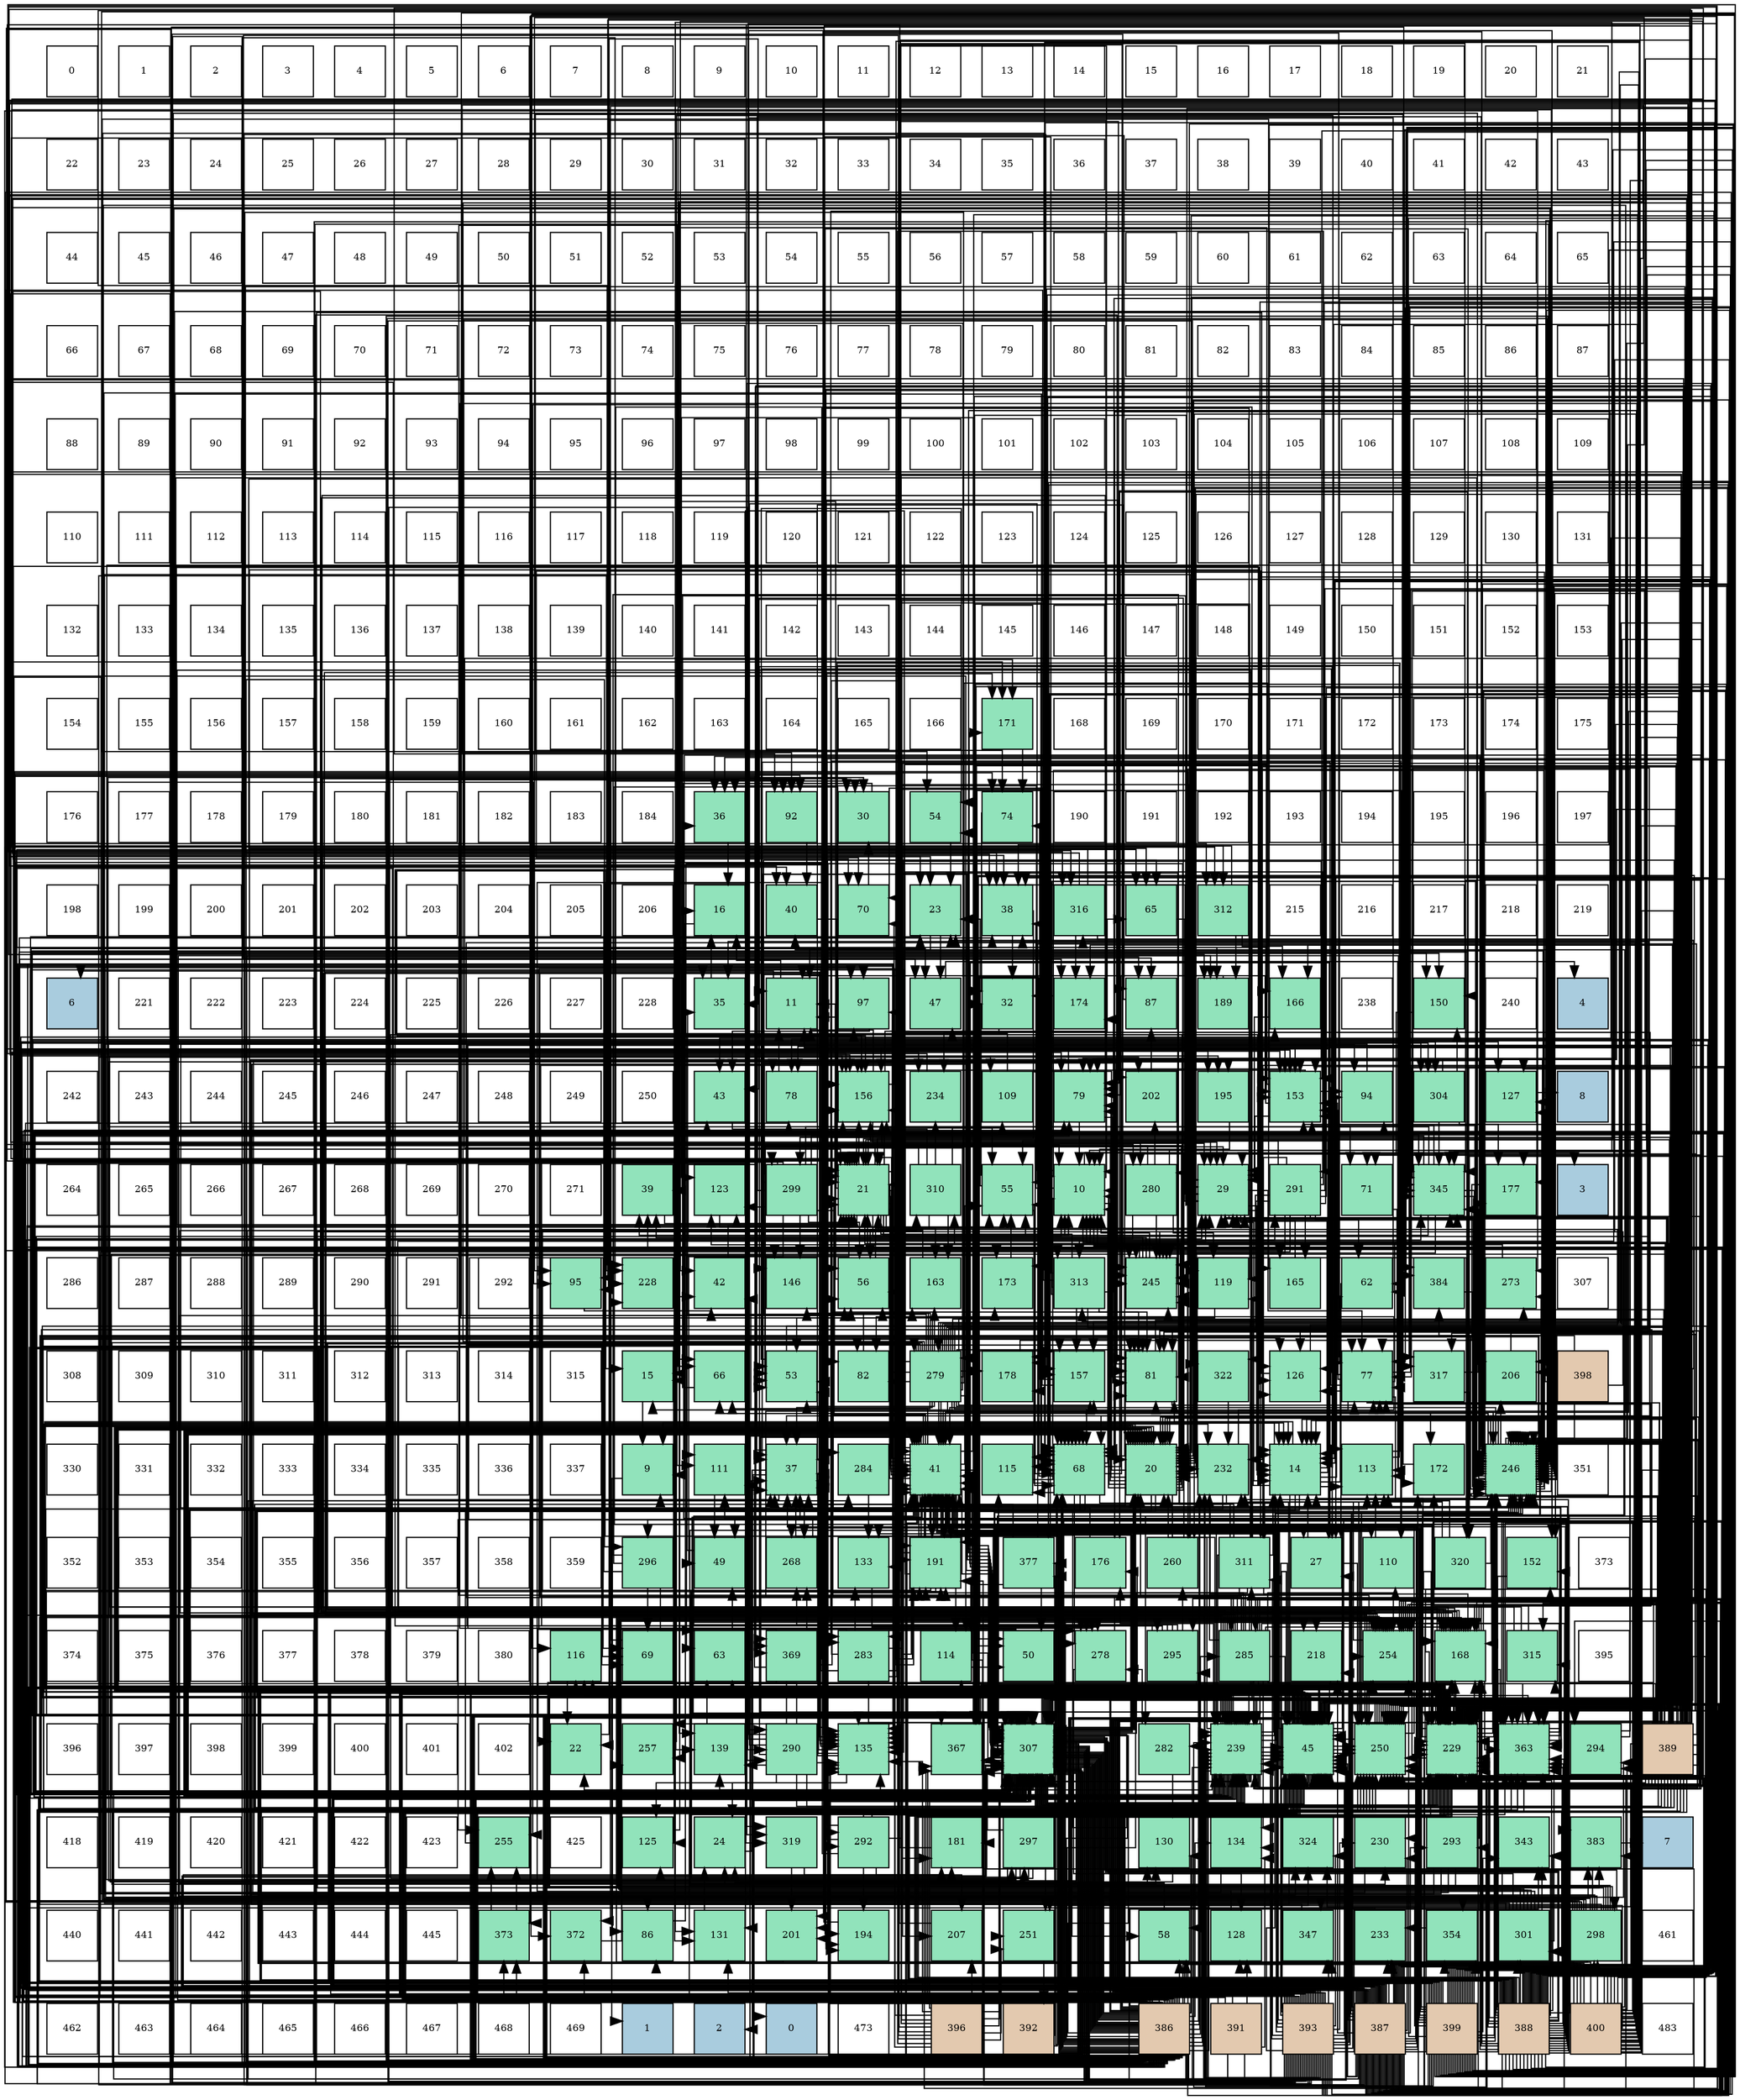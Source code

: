 digraph layout{
 rankdir=TB;
 splines=ortho;
 node [style=filled shape=square fixedsize=true width=0.6];
0[label="0", fontsize=8, fillcolor="#ffffff"];
1[label="1", fontsize=8, fillcolor="#ffffff"];
2[label="2", fontsize=8, fillcolor="#ffffff"];
3[label="3", fontsize=8, fillcolor="#ffffff"];
4[label="4", fontsize=8, fillcolor="#ffffff"];
5[label="5", fontsize=8, fillcolor="#ffffff"];
6[label="6", fontsize=8, fillcolor="#ffffff"];
7[label="7", fontsize=8, fillcolor="#ffffff"];
8[label="8", fontsize=8, fillcolor="#ffffff"];
9[label="9", fontsize=8, fillcolor="#ffffff"];
10[label="10", fontsize=8, fillcolor="#ffffff"];
11[label="11", fontsize=8, fillcolor="#ffffff"];
12[label="12", fontsize=8, fillcolor="#ffffff"];
13[label="13", fontsize=8, fillcolor="#ffffff"];
14[label="14", fontsize=8, fillcolor="#ffffff"];
15[label="15", fontsize=8, fillcolor="#ffffff"];
16[label="16", fontsize=8, fillcolor="#ffffff"];
17[label="17", fontsize=8, fillcolor="#ffffff"];
18[label="18", fontsize=8, fillcolor="#ffffff"];
19[label="19", fontsize=8, fillcolor="#ffffff"];
20[label="20", fontsize=8, fillcolor="#ffffff"];
21[label="21", fontsize=8, fillcolor="#ffffff"];
22[label="22", fontsize=8, fillcolor="#ffffff"];
23[label="23", fontsize=8, fillcolor="#ffffff"];
24[label="24", fontsize=8, fillcolor="#ffffff"];
25[label="25", fontsize=8, fillcolor="#ffffff"];
26[label="26", fontsize=8, fillcolor="#ffffff"];
27[label="27", fontsize=8, fillcolor="#ffffff"];
28[label="28", fontsize=8, fillcolor="#ffffff"];
29[label="29", fontsize=8, fillcolor="#ffffff"];
30[label="30", fontsize=8, fillcolor="#ffffff"];
31[label="31", fontsize=8, fillcolor="#ffffff"];
32[label="32", fontsize=8, fillcolor="#ffffff"];
33[label="33", fontsize=8, fillcolor="#ffffff"];
34[label="34", fontsize=8, fillcolor="#ffffff"];
35[label="35", fontsize=8, fillcolor="#ffffff"];
36[label="36", fontsize=8, fillcolor="#ffffff"];
37[label="37", fontsize=8, fillcolor="#ffffff"];
38[label="38", fontsize=8, fillcolor="#ffffff"];
39[label="39", fontsize=8, fillcolor="#ffffff"];
40[label="40", fontsize=8, fillcolor="#ffffff"];
41[label="41", fontsize=8, fillcolor="#ffffff"];
42[label="42", fontsize=8, fillcolor="#ffffff"];
43[label="43", fontsize=8, fillcolor="#ffffff"];
44[label="44", fontsize=8, fillcolor="#ffffff"];
45[label="45", fontsize=8, fillcolor="#ffffff"];
46[label="46", fontsize=8, fillcolor="#ffffff"];
47[label="47", fontsize=8, fillcolor="#ffffff"];
48[label="48", fontsize=8, fillcolor="#ffffff"];
49[label="49", fontsize=8, fillcolor="#ffffff"];
50[label="50", fontsize=8, fillcolor="#ffffff"];
51[label="51", fontsize=8, fillcolor="#ffffff"];
52[label="52", fontsize=8, fillcolor="#ffffff"];
53[label="53", fontsize=8, fillcolor="#ffffff"];
54[label="54", fontsize=8, fillcolor="#ffffff"];
55[label="55", fontsize=8, fillcolor="#ffffff"];
56[label="56", fontsize=8, fillcolor="#ffffff"];
57[label="57", fontsize=8, fillcolor="#ffffff"];
58[label="58", fontsize=8, fillcolor="#ffffff"];
59[label="59", fontsize=8, fillcolor="#ffffff"];
60[label="60", fontsize=8, fillcolor="#ffffff"];
61[label="61", fontsize=8, fillcolor="#ffffff"];
62[label="62", fontsize=8, fillcolor="#ffffff"];
63[label="63", fontsize=8, fillcolor="#ffffff"];
64[label="64", fontsize=8, fillcolor="#ffffff"];
65[label="65", fontsize=8, fillcolor="#ffffff"];
66[label="66", fontsize=8, fillcolor="#ffffff"];
67[label="67", fontsize=8, fillcolor="#ffffff"];
68[label="68", fontsize=8, fillcolor="#ffffff"];
69[label="69", fontsize=8, fillcolor="#ffffff"];
70[label="70", fontsize=8, fillcolor="#ffffff"];
71[label="71", fontsize=8, fillcolor="#ffffff"];
72[label="72", fontsize=8, fillcolor="#ffffff"];
73[label="73", fontsize=8, fillcolor="#ffffff"];
74[label="74", fontsize=8, fillcolor="#ffffff"];
75[label="75", fontsize=8, fillcolor="#ffffff"];
76[label="76", fontsize=8, fillcolor="#ffffff"];
77[label="77", fontsize=8, fillcolor="#ffffff"];
78[label="78", fontsize=8, fillcolor="#ffffff"];
79[label="79", fontsize=8, fillcolor="#ffffff"];
80[label="80", fontsize=8, fillcolor="#ffffff"];
81[label="81", fontsize=8, fillcolor="#ffffff"];
82[label="82", fontsize=8, fillcolor="#ffffff"];
83[label="83", fontsize=8, fillcolor="#ffffff"];
84[label="84", fontsize=8, fillcolor="#ffffff"];
85[label="85", fontsize=8, fillcolor="#ffffff"];
86[label="86", fontsize=8, fillcolor="#ffffff"];
87[label="87", fontsize=8, fillcolor="#ffffff"];
88[label="88", fontsize=8, fillcolor="#ffffff"];
89[label="89", fontsize=8, fillcolor="#ffffff"];
90[label="90", fontsize=8, fillcolor="#ffffff"];
91[label="91", fontsize=8, fillcolor="#ffffff"];
92[label="92", fontsize=8, fillcolor="#ffffff"];
93[label="93", fontsize=8, fillcolor="#ffffff"];
94[label="94", fontsize=8, fillcolor="#ffffff"];
95[label="95", fontsize=8, fillcolor="#ffffff"];
96[label="96", fontsize=8, fillcolor="#ffffff"];
97[label="97", fontsize=8, fillcolor="#ffffff"];
98[label="98", fontsize=8, fillcolor="#ffffff"];
99[label="99", fontsize=8, fillcolor="#ffffff"];
100[label="100", fontsize=8, fillcolor="#ffffff"];
101[label="101", fontsize=8, fillcolor="#ffffff"];
102[label="102", fontsize=8, fillcolor="#ffffff"];
103[label="103", fontsize=8, fillcolor="#ffffff"];
104[label="104", fontsize=8, fillcolor="#ffffff"];
105[label="105", fontsize=8, fillcolor="#ffffff"];
106[label="106", fontsize=8, fillcolor="#ffffff"];
107[label="107", fontsize=8, fillcolor="#ffffff"];
108[label="108", fontsize=8, fillcolor="#ffffff"];
109[label="109", fontsize=8, fillcolor="#ffffff"];
110[label="110", fontsize=8, fillcolor="#ffffff"];
111[label="111", fontsize=8, fillcolor="#ffffff"];
112[label="112", fontsize=8, fillcolor="#ffffff"];
113[label="113", fontsize=8, fillcolor="#ffffff"];
114[label="114", fontsize=8, fillcolor="#ffffff"];
115[label="115", fontsize=8, fillcolor="#ffffff"];
116[label="116", fontsize=8, fillcolor="#ffffff"];
117[label="117", fontsize=8, fillcolor="#ffffff"];
118[label="118", fontsize=8, fillcolor="#ffffff"];
119[label="119", fontsize=8, fillcolor="#ffffff"];
120[label="120", fontsize=8, fillcolor="#ffffff"];
121[label="121", fontsize=8, fillcolor="#ffffff"];
122[label="122", fontsize=8, fillcolor="#ffffff"];
123[label="123", fontsize=8, fillcolor="#ffffff"];
124[label="124", fontsize=8, fillcolor="#ffffff"];
125[label="125", fontsize=8, fillcolor="#ffffff"];
126[label="126", fontsize=8, fillcolor="#ffffff"];
127[label="127", fontsize=8, fillcolor="#ffffff"];
128[label="128", fontsize=8, fillcolor="#ffffff"];
129[label="129", fontsize=8, fillcolor="#ffffff"];
130[label="130", fontsize=8, fillcolor="#ffffff"];
131[label="131", fontsize=8, fillcolor="#ffffff"];
132[label="132", fontsize=8, fillcolor="#ffffff"];
133[label="133", fontsize=8, fillcolor="#ffffff"];
134[label="134", fontsize=8, fillcolor="#ffffff"];
135[label="135", fontsize=8, fillcolor="#ffffff"];
136[label="136", fontsize=8, fillcolor="#ffffff"];
137[label="137", fontsize=8, fillcolor="#ffffff"];
138[label="138", fontsize=8, fillcolor="#ffffff"];
139[label="139", fontsize=8, fillcolor="#ffffff"];
140[label="140", fontsize=8, fillcolor="#ffffff"];
141[label="141", fontsize=8, fillcolor="#ffffff"];
142[label="142", fontsize=8, fillcolor="#ffffff"];
143[label="143", fontsize=8, fillcolor="#ffffff"];
144[label="144", fontsize=8, fillcolor="#ffffff"];
145[label="145", fontsize=8, fillcolor="#ffffff"];
146[label="146", fontsize=8, fillcolor="#ffffff"];
147[label="147", fontsize=8, fillcolor="#ffffff"];
148[label="148", fontsize=8, fillcolor="#ffffff"];
149[label="149", fontsize=8, fillcolor="#ffffff"];
150[label="150", fontsize=8, fillcolor="#ffffff"];
151[label="151", fontsize=8, fillcolor="#ffffff"];
152[label="152", fontsize=8, fillcolor="#ffffff"];
153[label="153", fontsize=8, fillcolor="#ffffff"];
154[label="154", fontsize=8, fillcolor="#ffffff"];
155[label="155", fontsize=8, fillcolor="#ffffff"];
156[label="156", fontsize=8, fillcolor="#ffffff"];
157[label="157", fontsize=8, fillcolor="#ffffff"];
158[label="158", fontsize=8, fillcolor="#ffffff"];
159[label="159", fontsize=8, fillcolor="#ffffff"];
160[label="160", fontsize=8, fillcolor="#ffffff"];
161[label="161", fontsize=8, fillcolor="#ffffff"];
162[label="162", fontsize=8, fillcolor="#ffffff"];
163[label="163", fontsize=8, fillcolor="#ffffff"];
164[label="164", fontsize=8, fillcolor="#ffffff"];
165[label="165", fontsize=8, fillcolor="#ffffff"];
166[label="166", fontsize=8, fillcolor="#ffffff"];
167[label="171", fontsize=8, fillcolor="#91e3bb"];
168[label="168", fontsize=8, fillcolor="#ffffff"];
169[label="169", fontsize=8, fillcolor="#ffffff"];
170[label="170", fontsize=8, fillcolor="#ffffff"];
171[label="171", fontsize=8, fillcolor="#ffffff"];
172[label="172", fontsize=8, fillcolor="#ffffff"];
173[label="173", fontsize=8, fillcolor="#ffffff"];
174[label="174", fontsize=8, fillcolor="#ffffff"];
175[label="175", fontsize=8, fillcolor="#ffffff"];
176[label="176", fontsize=8, fillcolor="#ffffff"];
177[label="177", fontsize=8, fillcolor="#ffffff"];
178[label="178", fontsize=8, fillcolor="#ffffff"];
179[label="179", fontsize=8, fillcolor="#ffffff"];
180[label="180", fontsize=8, fillcolor="#ffffff"];
181[label="181", fontsize=8, fillcolor="#ffffff"];
182[label="182", fontsize=8, fillcolor="#ffffff"];
183[label="183", fontsize=8, fillcolor="#ffffff"];
184[label="184", fontsize=8, fillcolor="#ffffff"];
185[label="36", fontsize=8, fillcolor="#91e3bb"];
186[label="92", fontsize=8, fillcolor="#91e3bb"];
187[label="30", fontsize=8, fillcolor="#91e3bb"];
188[label="54", fontsize=8, fillcolor="#91e3bb"];
189[label="74", fontsize=8, fillcolor="#91e3bb"];
190[label="190", fontsize=8, fillcolor="#ffffff"];
191[label="191", fontsize=8, fillcolor="#ffffff"];
192[label="192", fontsize=8, fillcolor="#ffffff"];
193[label="193", fontsize=8, fillcolor="#ffffff"];
194[label="194", fontsize=8, fillcolor="#ffffff"];
195[label="195", fontsize=8, fillcolor="#ffffff"];
196[label="196", fontsize=8, fillcolor="#ffffff"];
197[label="197", fontsize=8, fillcolor="#ffffff"];
198[label="198", fontsize=8, fillcolor="#ffffff"];
199[label="199", fontsize=8, fillcolor="#ffffff"];
200[label="200", fontsize=8, fillcolor="#ffffff"];
201[label="201", fontsize=8, fillcolor="#ffffff"];
202[label="202", fontsize=8, fillcolor="#ffffff"];
203[label="203", fontsize=8, fillcolor="#ffffff"];
204[label="204", fontsize=8, fillcolor="#ffffff"];
205[label="205", fontsize=8, fillcolor="#ffffff"];
206[label="206", fontsize=8, fillcolor="#ffffff"];
207[label="16", fontsize=8, fillcolor="#91e3bb"];
208[label="40", fontsize=8, fillcolor="#91e3bb"];
209[label="70", fontsize=8, fillcolor="#91e3bb"];
210[label="23", fontsize=8, fillcolor="#91e3bb"];
211[label="38", fontsize=8, fillcolor="#91e3bb"];
212[label="316", fontsize=8, fillcolor="#91e3bb"];
213[label="65", fontsize=8, fillcolor="#91e3bb"];
214[label="312", fontsize=8, fillcolor="#91e3bb"];
215[label="215", fontsize=8, fillcolor="#ffffff"];
216[label="216", fontsize=8, fillcolor="#ffffff"];
217[label="217", fontsize=8, fillcolor="#ffffff"];
218[label="218", fontsize=8, fillcolor="#ffffff"];
219[label="219", fontsize=8, fillcolor="#ffffff"];
220[label="6", fontsize=8, fillcolor="#a9ccde"];
221[label="221", fontsize=8, fillcolor="#ffffff"];
222[label="222", fontsize=8, fillcolor="#ffffff"];
223[label="223", fontsize=8, fillcolor="#ffffff"];
224[label="224", fontsize=8, fillcolor="#ffffff"];
225[label="225", fontsize=8, fillcolor="#ffffff"];
226[label="226", fontsize=8, fillcolor="#ffffff"];
227[label="227", fontsize=8, fillcolor="#ffffff"];
228[label="228", fontsize=8, fillcolor="#ffffff"];
229[label="35", fontsize=8, fillcolor="#91e3bb"];
230[label="11", fontsize=8, fillcolor="#91e3bb"];
231[label="97", fontsize=8, fillcolor="#91e3bb"];
232[label="47", fontsize=8, fillcolor="#91e3bb"];
233[label="32", fontsize=8, fillcolor="#91e3bb"];
234[label="174", fontsize=8, fillcolor="#91e3bb"];
235[label="87", fontsize=8, fillcolor="#91e3bb"];
236[label="189", fontsize=8, fillcolor="#91e3bb"];
237[label="166", fontsize=8, fillcolor="#91e3bb"];
238[label="238", fontsize=8, fillcolor="#ffffff"];
239[label="150", fontsize=8, fillcolor="#91e3bb"];
240[label="240", fontsize=8, fillcolor="#ffffff"];
241[label="4", fontsize=8, fillcolor="#a9ccde"];
242[label="242", fontsize=8, fillcolor="#ffffff"];
243[label="243", fontsize=8, fillcolor="#ffffff"];
244[label="244", fontsize=8, fillcolor="#ffffff"];
245[label="245", fontsize=8, fillcolor="#ffffff"];
246[label="246", fontsize=8, fillcolor="#ffffff"];
247[label="247", fontsize=8, fillcolor="#ffffff"];
248[label="248", fontsize=8, fillcolor="#ffffff"];
249[label="249", fontsize=8, fillcolor="#ffffff"];
250[label="250", fontsize=8, fillcolor="#ffffff"];
251[label="43", fontsize=8, fillcolor="#91e3bb"];
252[label="78", fontsize=8, fillcolor="#91e3bb"];
253[label="156", fontsize=8, fillcolor="#91e3bb"];
254[label="234", fontsize=8, fillcolor="#91e3bb"];
255[label="109", fontsize=8, fillcolor="#91e3bb"];
256[label="79", fontsize=8, fillcolor="#91e3bb"];
257[label="202", fontsize=8, fillcolor="#91e3bb"];
258[label="195", fontsize=8, fillcolor="#91e3bb"];
259[label="153", fontsize=8, fillcolor="#91e3bb"];
260[label="94", fontsize=8, fillcolor="#91e3bb"];
261[label="304", fontsize=8, fillcolor="#91e3bb"];
262[label="127", fontsize=8, fillcolor="#91e3bb"];
263[label="8", fontsize=8, fillcolor="#a9ccde"];
264[label="264", fontsize=8, fillcolor="#ffffff"];
265[label="265", fontsize=8, fillcolor="#ffffff"];
266[label="266", fontsize=8, fillcolor="#ffffff"];
267[label="267", fontsize=8, fillcolor="#ffffff"];
268[label="268", fontsize=8, fillcolor="#ffffff"];
269[label="269", fontsize=8, fillcolor="#ffffff"];
270[label="270", fontsize=8, fillcolor="#ffffff"];
271[label="271", fontsize=8, fillcolor="#ffffff"];
272[label="39", fontsize=8, fillcolor="#91e3bb"];
273[label="123", fontsize=8, fillcolor="#91e3bb"];
274[label="299", fontsize=8, fillcolor="#91e3bb"];
275[label="21", fontsize=8, fillcolor="#91e3bb"];
276[label="310", fontsize=8, fillcolor="#91e3bb"];
277[label="55", fontsize=8, fillcolor="#91e3bb"];
278[label="10", fontsize=8, fillcolor="#91e3bb"];
279[label="280", fontsize=8, fillcolor="#91e3bb"];
280[label="29", fontsize=8, fillcolor="#91e3bb"];
281[label="291", fontsize=8, fillcolor="#91e3bb"];
282[label="71", fontsize=8, fillcolor="#91e3bb"];
283[label="345", fontsize=8, fillcolor="#91e3bb"];
284[label="177", fontsize=8, fillcolor="#91e3bb"];
285[label="3", fontsize=8, fillcolor="#a9ccde"];
286[label="286", fontsize=8, fillcolor="#ffffff"];
287[label="287", fontsize=8, fillcolor="#ffffff"];
288[label="288", fontsize=8, fillcolor="#ffffff"];
289[label="289", fontsize=8, fillcolor="#ffffff"];
290[label="290", fontsize=8, fillcolor="#ffffff"];
291[label="291", fontsize=8, fillcolor="#ffffff"];
292[label="292", fontsize=8, fillcolor="#ffffff"];
293[label="95", fontsize=8, fillcolor="#91e3bb"];
294[label="228", fontsize=8, fillcolor="#91e3bb"];
295[label="42", fontsize=8, fillcolor="#91e3bb"];
296[label="146", fontsize=8, fillcolor="#91e3bb"];
297[label="56", fontsize=8, fillcolor="#91e3bb"];
298[label="163", fontsize=8, fillcolor="#91e3bb"];
299[label="173", fontsize=8, fillcolor="#91e3bb"];
300[label="313", fontsize=8, fillcolor="#91e3bb"];
301[label="245", fontsize=8, fillcolor="#91e3bb"];
302[label="119", fontsize=8, fillcolor="#91e3bb"];
303[label="165", fontsize=8, fillcolor="#91e3bb"];
304[label="62", fontsize=8, fillcolor="#91e3bb"];
305[label="384", fontsize=8, fillcolor="#91e3bb"];
306[label="273", fontsize=8, fillcolor="#91e3bb"];
307[label="307", fontsize=8, fillcolor="#ffffff"];
308[label="308", fontsize=8, fillcolor="#ffffff"];
309[label="309", fontsize=8, fillcolor="#ffffff"];
310[label="310", fontsize=8, fillcolor="#ffffff"];
311[label="311", fontsize=8, fillcolor="#ffffff"];
312[label="312", fontsize=8, fillcolor="#ffffff"];
313[label="313", fontsize=8, fillcolor="#ffffff"];
314[label="314", fontsize=8, fillcolor="#ffffff"];
315[label="315", fontsize=8, fillcolor="#ffffff"];
316[label="15", fontsize=8, fillcolor="#91e3bb"];
317[label="66", fontsize=8, fillcolor="#91e3bb"];
318[label="53", fontsize=8, fillcolor="#91e3bb"];
319[label="82", fontsize=8, fillcolor="#91e3bb"];
320[label="279", fontsize=8, fillcolor="#91e3bb"];
321[label="178", fontsize=8, fillcolor="#91e3bb"];
322[label="157", fontsize=8, fillcolor="#91e3bb"];
323[label="81", fontsize=8, fillcolor="#91e3bb"];
324[label="322", fontsize=8, fillcolor="#91e3bb"];
325[label="126", fontsize=8, fillcolor="#91e3bb"];
326[label="77", fontsize=8, fillcolor="#91e3bb"];
327[label="317", fontsize=8, fillcolor="#91e3bb"];
328[label="206", fontsize=8, fillcolor="#91e3bb"];
329[label="398", fontsize=8, fillcolor="#e3c9af"];
330[label="330", fontsize=8, fillcolor="#ffffff"];
331[label="331", fontsize=8, fillcolor="#ffffff"];
332[label="332", fontsize=8, fillcolor="#ffffff"];
333[label="333", fontsize=8, fillcolor="#ffffff"];
334[label="334", fontsize=8, fillcolor="#ffffff"];
335[label="335", fontsize=8, fillcolor="#ffffff"];
336[label="336", fontsize=8, fillcolor="#ffffff"];
337[label="337", fontsize=8, fillcolor="#ffffff"];
338[label="9", fontsize=8, fillcolor="#91e3bb"];
339[label="111", fontsize=8, fillcolor="#91e3bb"];
340[label="37", fontsize=8, fillcolor="#91e3bb"];
341[label="284", fontsize=8, fillcolor="#91e3bb"];
342[label="41", fontsize=8, fillcolor="#91e3bb"];
343[label="115", fontsize=8, fillcolor="#91e3bb"];
344[label="68", fontsize=8, fillcolor="#91e3bb"];
345[label="20", fontsize=8, fillcolor="#91e3bb"];
346[label="232", fontsize=8, fillcolor="#91e3bb"];
347[label="14", fontsize=8, fillcolor="#91e3bb"];
348[label="113", fontsize=8, fillcolor="#91e3bb"];
349[label="172", fontsize=8, fillcolor="#91e3bb"];
350[label="246", fontsize=8, fillcolor="#91e3bb"];
351[label="351", fontsize=8, fillcolor="#ffffff"];
352[label="352", fontsize=8, fillcolor="#ffffff"];
353[label="353", fontsize=8, fillcolor="#ffffff"];
354[label="354", fontsize=8, fillcolor="#ffffff"];
355[label="355", fontsize=8, fillcolor="#ffffff"];
356[label="356", fontsize=8, fillcolor="#ffffff"];
357[label="357", fontsize=8, fillcolor="#ffffff"];
358[label="358", fontsize=8, fillcolor="#ffffff"];
359[label="359", fontsize=8, fillcolor="#ffffff"];
360[label="296", fontsize=8, fillcolor="#91e3bb"];
361[label="49", fontsize=8, fillcolor="#91e3bb"];
362[label="268", fontsize=8, fillcolor="#91e3bb"];
363[label="133", fontsize=8, fillcolor="#91e3bb"];
364[label="191", fontsize=8, fillcolor="#91e3bb"];
365[label="377", fontsize=8, fillcolor="#91e3bb"];
366[label="176", fontsize=8, fillcolor="#91e3bb"];
367[label="260", fontsize=8, fillcolor="#91e3bb"];
368[label="311", fontsize=8, fillcolor="#91e3bb"];
369[label="27", fontsize=8, fillcolor="#91e3bb"];
370[label="110", fontsize=8, fillcolor="#91e3bb"];
371[label="320", fontsize=8, fillcolor="#91e3bb"];
372[label="152", fontsize=8, fillcolor="#91e3bb"];
373[label="373", fontsize=8, fillcolor="#ffffff"];
374[label="374", fontsize=8, fillcolor="#ffffff"];
375[label="375", fontsize=8, fillcolor="#ffffff"];
376[label="376", fontsize=8, fillcolor="#ffffff"];
377[label="377", fontsize=8, fillcolor="#ffffff"];
378[label="378", fontsize=8, fillcolor="#ffffff"];
379[label="379", fontsize=8, fillcolor="#ffffff"];
380[label="380", fontsize=8, fillcolor="#ffffff"];
381[label="116", fontsize=8, fillcolor="#91e3bb"];
382[label="69", fontsize=8, fillcolor="#91e3bb"];
383[label="63", fontsize=8, fillcolor="#91e3bb"];
384[label="369", fontsize=8, fillcolor="#91e3bb"];
385[label="283", fontsize=8, fillcolor="#91e3bb"];
386[label="114", fontsize=8, fillcolor="#91e3bb"];
387[label="50", fontsize=8, fillcolor="#91e3bb"];
388[label="278", fontsize=8, fillcolor="#91e3bb"];
389[label="295", fontsize=8, fillcolor="#91e3bb"];
390[label="285", fontsize=8, fillcolor="#91e3bb"];
391[label="218", fontsize=8, fillcolor="#91e3bb"];
392[label="254", fontsize=8, fillcolor="#91e3bb"];
393[label="168", fontsize=8, fillcolor="#91e3bb"];
394[label="315", fontsize=8, fillcolor="#91e3bb"];
395[label="395", fontsize=8, fillcolor="#ffffff"];
396[label="396", fontsize=8, fillcolor="#ffffff"];
397[label="397", fontsize=8, fillcolor="#ffffff"];
398[label="398", fontsize=8, fillcolor="#ffffff"];
399[label="399", fontsize=8, fillcolor="#ffffff"];
400[label="400", fontsize=8, fillcolor="#ffffff"];
401[label="401", fontsize=8, fillcolor="#ffffff"];
402[label="402", fontsize=8, fillcolor="#ffffff"];
403[label="22", fontsize=8, fillcolor="#91e3bb"];
404[label="257", fontsize=8, fillcolor="#91e3bb"];
405[label="139", fontsize=8, fillcolor="#91e3bb"];
406[label="290", fontsize=8, fillcolor="#91e3bb"];
407[label="135", fontsize=8, fillcolor="#91e3bb"];
408[label="367", fontsize=8, fillcolor="#91e3bb"];
409[label="307", fontsize=8, fillcolor="#91e3bb"];
410[label="282", fontsize=8, fillcolor="#91e3bb"];
411[label="239", fontsize=8, fillcolor="#91e3bb"];
412[label="45", fontsize=8, fillcolor="#91e3bb"];
413[label="250", fontsize=8, fillcolor="#91e3bb"];
414[label="229", fontsize=8, fillcolor="#91e3bb"];
415[label="363", fontsize=8, fillcolor="#91e3bb"];
416[label="294", fontsize=8, fillcolor="#91e3bb"];
417[label="389", fontsize=8, fillcolor="#e3c9af"];
418[label="418", fontsize=8, fillcolor="#ffffff"];
419[label="419", fontsize=8, fillcolor="#ffffff"];
420[label="420", fontsize=8, fillcolor="#ffffff"];
421[label="421", fontsize=8, fillcolor="#ffffff"];
422[label="422", fontsize=8, fillcolor="#ffffff"];
423[label="423", fontsize=8, fillcolor="#ffffff"];
424[label="255", fontsize=8, fillcolor="#91e3bb"];
425[label="425", fontsize=8, fillcolor="#ffffff"];
426[label="125", fontsize=8, fillcolor="#91e3bb"];
427[label="24", fontsize=8, fillcolor="#91e3bb"];
428[label="319", fontsize=8, fillcolor="#91e3bb"];
429[label="292", fontsize=8, fillcolor="#91e3bb"];
430[label="181", fontsize=8, fillcolor="#91e3bb"];
431[label="297", fontsize=8, fillcolor="#91e3bb"];
432[label="130", fontsize=8, fillcolor="#91e3bb"];
433[label="134", fontsize=8, fillcolor="#91e3bb"];
434[label="324", fontsize=8, fillcolor="#91e3bb"];
435[label="230", fontsize=8, fillcolor="#91e3bb"];
436[label="293", fontsize=8, fillcolor="#91e3bb"];
437[label="343", fontsize=8, fillcolor="#91e3bb"];
438[label="383", fontsize=8, fillcolor="#91e3bb"];
439[label="7", fontsize=8, fillcolor="#a9ccde"];
440[label="440", fontsize=8, fillcolor="#ffffff"];
441[label="441", fontsize=8, fillcolor="#ffffff"];
442[label="442", fontsize=8, fillcolor="#ffffff"];
443[label="443", fontsize=8, fillcolor="#ffffff"];
444[label="444", fontsize=8, fillcolor="#ffffff"];
445[label="445", fontsize=8, fillcolor="#ffffff"];
446[label="373", fontsize=8, fillcolor="#91e3bb"];
447[label="372", fontsize=8, fillcolor="#91e3bb"];
448[label="86", fontsize=8, fillcolor="#91e3bb"];
449[label="131", fontsize=8, fillcolor="#91e3bb"];
450[label="201", fontsize=8, fillcolor="#91e3bb"];
451[label="194", fontsize=8, fillcolor="#91e3bb"];
452[label="207", fontsize=8, fillcolor="#91e3bb"];
453[label="251", fontsize=8, fillcolor="#91e3bb"];
454[label="58", fontsize=8, fillcolor="#91e3bb"];
455[label="128", fontsize=8, fillcolor="#91e3bb"];
456[label="347", fontsize=8, fillcolor="#91e3bb"];
457[label="233", fontsize=8, fillcolor="#91e3bb"];
458[label="354", fontsize=8, fillcolor="#91e3bb"];
459[label="301", fontsize=8, fillcolor="#91e3bb"];
460[label="298", fontsize=8, fillcolor="#91e3bb"];
461[label="461", fontsize=8, fillcolor="#ffffff"];
462[label="462", fontsize=8, fillcolor="#ffffff"];
463[label="463", fontsize=8, fillcolor="#ffffff"];
464[label="464", fontsize=8, fillcolor="#ffffff"];
465[label="465", fontsize=8, fillcolor="#ffffff"];
466[label="466", fontsize=8, fillcolor="#ffffff"];
467[label="467", fontsize=8, fillcolor="#ffffff"];
468[label="468", fontsize=8, fillcolor="#ffffff"];
469[label="469", fontsize=8, fillcolor="#ffffff"];
470[label="1", fontsize=8, fillcolor="#a9ccde"];
471[label="2", fontsize=8, fillcolor="#a9ccde"];
472[label="0", fontsize=8, fillcolor="#a9ccde"];
473[label="473", fontsize=8, fillcolor="#ffffff"];
474[label="396", fontsize=8, fillcolor="#e3c9af"];
475[label="392", fontsize=8, fillcolor="#e3c9af"];
476[label="386", fontsize=8, fillcolor="#e3c9af"];
477[label="391", fontsize=8, fillcolor="#e3c9af"];
478[label="393", fontsize=8, fillcolor="#e3c9af"];
479[label="387", fontsize=8, fillcolor="#e3c9af"];
480[label="399", fontsize=8, fillcolor="#e3c9af"];
481[label="388", fontsize=8, fillcolor="#e3c9af"];
482[label="400", fontsize=8, fillcolor="#e3c9af"];
483[label="483", fontsize=8, fillcolor="#ffffff"];
edge [constraint=false, style=vis];338 -> 470;
278 -> 285;
230 -> 220;
340 -> 472;
340 -> 338;
347 -> 338;
316 -> 338;
207 -> 338;
275 -> 278;
275 -> 278;
345 -> 278;
345 -> 278;
275 -> 230;
403 -> 230;
210 -> 230;
427 -> 340;
407 -> 340;
350 -> 340;
369 -> 340;
280 -> 347;
280 -> 347;
187 -> 316;
326 -> 316;
233 -> 316;
259 -> 316;
230 -> 207;
229 -> 207;
185 -> 207;
340 -> 471;
211 -> 275;
272 -> 275;
208 -> 275;
342 -> 275;
295 -> 275;
251 -> 275;
409 -> 345;
412 -> 345;
278 -> 345;
232 -> 241;
348 -> 275;
361 -> 275;
387 -> 403;
278 -> 403;
259 -> 210;
318 -> 210;
188 -> 210;
277 -> 210;
297 -> 230;
407 -> 427;
454 -> 427;
388 -> 340;
342 -> 407;
414 -> 350;
304 -> 369;
383 -> 340;
414 -> 280;
213 -> 280;
317 -> 280;
414 -> 347;
344 -> 347;
382 -> 187;
209 -> 187;
282 -> 326;
393 -> 326;
280 -> 326;
189 -> 233;
277 -> 233;
342 -> 259;
326 -> 259;
252 -> 230;
256 -> 230;
392 -> 229;
323 -> 229;
319 -> 229;
323 -> 229;
278 -> 185;
415 -> 185;
448 -> 207;
235 -> 340;
407 -> 340;
278 -> 211;
301 -> 272;
342 -> 272;
186 -> 208;
414 -> 208;
260 -> 342;
293 -> 295;
342 -> 295;
231 -> 251;
345 -> 251;
413 -> 251;
414 -> 275;
342 -> 275;
350 -> 409;
412 -> 345;
412 -> 345;
280 -> 412;
409 -> 278;
412 -> 345;
210 -> 232;
255 -> 232;
370 -> 348;
339 -> 361;
342 -> 275;
348 -> 275;
386 -> 387;
343 -> 278;
381 -> 403;
411 -> 403;
344 -> 259;
302 -> 318;
409 -> 188;
342 -> 277;
344 -> 277;
273 -> 277;
347 -> 277;
426 -> 297;
325 -> 297;
262 -> 263;
455 -> 407;
409 -> 454;
432 -> 427;
449 -> 427;
344 -> 388;
363 -> 388;
433 -> 340;
407 -> 340;
409 -> 342;
409 -> 426;
347 -> 414;
347 -> 304;
345 -> 383;
405 -> 383;
347 -> 414;
347 -> 323;
347 -> 302;
342 -> 280;
414 -> 280;
393 -> 280;
340 -> 213;
392 -> 213;
296 -> 213;
253 -> 213;
350 -> 317;
392 -> 317;
392 -> 325;
239 -> 280;
297 -> 280;
372 -> 414;
259 -> 344;
277 -> 344;
409 -> 382;
253 -> 209;
322 -> 209;
325 -> 209;
393 -> 209;
283 -> 187;
393 -> 187;
414 -> 282;
298 -> 393;
253 -> 280;
303 -> 280;
237 -> 280;
350 -> 280;
393 -> 326;
322 -> 189;
350 -> 189;
167 -> 189;
349 -> 189;
299 -> 277;
234 -> 233;
211 -> 233;
366 -> 342;
284 -> 326;
321 -> 326;
323 -> 326;
393 -> 326;
430 -> 259;
350 -> 259;
368 -> 252;
323 -> 256;
409 -> 256;
414 -> 256;
345 -> 256;
253 -> 230;
236 -> 230;
411 -> 392;
364 -> 323;
346 -> 319;
256 -> 323;
451 -> 278;
258 -> 278;
345 -> 278;
412 -> 278;
393 -> 415;
350 -> 185;
350 -> 185;
450 -> 448;
257 -> 235;
407 -> 407;
301 -> 340;
409 -> 340;
328 -> 278;
452 -> 278;
256 -> 278;
345 -> 278;
413 -> 211;
364 -> 301;
413 -> 342;
275 -> 342;
275 -> 231;
275 -> 342;
414 -> 342;
283 -> 272;
301 -> 272;
409 -> 186;
391 -> 414;
409 -> 208;
347 -> 260;
409 -> 342;
409 -> 342;
413 -> 293;
350 -> 293;
412 -> 293;
409 -> 293;
275 -> 342;
294 -> 295;
414 -> 295;
435 -> 231;
412 -> 345;
346 -> 413;
457 -> 251;
254 -> 414;
392 -> 414;
412 -> 342;
409 -> 350;
409 -> 412;
411 -> 409;
411 -> 412;
411 -> 409;
413 -> 412;
345 -> 412;
412 -> 345;
347 -> 280;
347 -> 412;
409 -> 278;
301 -> 278;
350 -> 278;
275 -> 345;
414 -> 210;
345 -> 255;
413 -> 232;
453 -> 475;
411 -> 370;
411 -> 344;
347 -> 348;
392 -> 339;
424 -> 342;
415 -> 342;
404 -> 348;
411 -> 386;
344 -> 343;
367 -> 278;
414 -> 381;
344 -> 411;
344 -> 259;
409 -> 318;
342 -> 409;
318 -> 188;
414 -> 188;
362 -> 342;
411 -> 342;
409 -> 344;
392 -> 344;
408 -> 273;
306 -> 273;
280 -> 347;
364 -> 297;
342 -> 297;
350 -> 262;
388 -> 455;
320 -> 407;
320 -> 414;
320 -> 317;
320 -> 382;
320 -> 393;
320 -> 319;
320 -> 344;
320 -> 432;
320 -> 449;
320 -> 342;
320 -> 414;
320 -> 340;
320 -> 392;
320 -> 296;
320 -> 253;
320 -> 350;
320 -> 297;
320 -> 259;
320 -> 409;
320 -> 253;
320 -> 322;
320 -> 283;
320 -> 393;
320 -> 298;
320 -> 253;
320 -> 237;
320 -> 393;
320 -> 322;
320 -> 167;
320 -> 349;
320 -> 299;
320 -> 211;
320 -> 284;
320 -> 321;
320 -> 323;
320 -> 318;
320 -> 364;
320 -> 342;
279 -> 302;
279 -> 409;
279 -> 432;
279 -> 449;
279 -> 257;
279 -> 301;
411 -> 454;
411 -> 407;
411 -> 344;
411 -> 344;
411 -> 363;
410 -> 388;
410 -> 432;
385 -> 318;
385 -> 388;
385 -> 235;
385 -> 370;
385 -> 302;
385 -> 363;
385 -> 301;
385 -> 362;
385 -> 408;
341 -> 363;
390 -> 252;
390 -> 392;
390 -> 323;
390 -> 323;
390 -> 415;
390 -> 370;
390 -> 433;
390 -> 407;
390 -> 368;
390 -> 323;
390 -> 409;
390 -> 414;
390 -> 253;
390 -> 236;
390 -> 411;
390 -> 364;
390 -> 346;
390 -> 256;
390 -> 258;
390 -> 345;
390 -> 412;
390 -> 393;
390 -> 350;
390 -> 350;
390 -> 407;
390 -> 409;
409 -> 407;
409 -> 382;
409 -> 342;
409 -> 342;
409 -> 343;
409 -> 342;
409 -> 409;
409 -> 405;
409 -> 303;
409 -> 430;
409 -> 409;
409 -> 345;
409 -> 347;
409 -> 404;
409 -> 342;
414 -> 387;
414 -> 323;
414 -> 343;
414 -> 409;
414 -> 347;
414 -> 347;
414 -> 306;
412 -> 342;
412 -> 414;
412 -> 345;
412 -> 393;
412 -> 283;
412 -> 366;
412 -> 323;
412 -> 345;
364 -> 342;
364 -> 386;
364 -> 411;
364 -> 342;
364 -> 340;
364 -> 253;
364 -> 239;
364 -> 411;
364 -> 364;
364 -> 256;
406 -> 407;
406 -> 350;
406 -> 369;
406 -> 414;
406 -> 304;
406 -> 383;
406 -> 414;
406 -> 426;
406 -> 405;
406 -> 372;
406 -> 277;
281 -> 407;
281 -> 304;
281 -> 342;
281 -> 322;
281 -> 253;
281 -> 303;
281 -> 368;
281 -> 323;
281 -> 413;
281 -> 414;
281 -> 301;
281 -> 412;
281 -> 411;
281 -> 345;
429 -> 414;
429 -> 415;
429 -> 167;
429 -> 321;
429 -> 451;
429 -> 452;
429 -> 345;
429 -> 301;
436 -> 369;
436 -> 299;
436 -> 284;
436 -> 393;
436 -> 258;
416 -> 345;
416 -> 405;
389 -> 426;
389 -> 405;
389 -> 322;
389 -> 412;
389 -> 367;
389 -> 362;
389 -> 342;
360 -> 383;
360 -> 382;
360 -> 253;
360 -> 253;
360 -> 323;
431 -> 255;
431 -> 347;
431 -> 393;
431 -> 364;
431 -> 364;
431 -> 453;
431 -> 411;
431 -> 408;
431 -> 364;
460 -> 393;
460 -> 342;
460 -> 393;
460 -> 340;
460 -> 392;
460 -> 350;
460 -> 297;
460 -> 409;
460 -> 253;
460 -> 325;
460 -> 393;
460 -> 393;
460 -> 414;
460 -> 298;
460 -> 303;
460 -> 393;
460 -> 350;
460 -> 321;
460 -> 393;
460 -> 414;
274 -> 361;
274 -> 282;
274 -> 319;
274 -> 323;
274 -> 273;
274 -> 325;
274 -> 414;
274 -> 296;
274 -> 239;
274 -> 297;
274 -> 256;
274 -> 424;
409 -> 342;
409 -> 325;
409 -> 393;
409 -> 239;
409 -> 167;
409 -> 318;
409 -> 342;
459 -> 392;
459 -> 348;
459 -> 344;
459 -> 392;
459 -> 392;
459 -> 346;
459 -> 392;
459 -> 415;
459 -> 409;
459 -> 392;
411 -> 344;
411 -> 296;
411 -> 322;
411 -> 350;
411 -> 366;
411 -> 342;
350 -> 296;
350 -> 328;
350 -> 256;
350 -> 283;
350 -> 413;
261 -> 392;
261 -> 239;
261 -> 283;
261 -> 284;
326 -> 278;
326 -> 259;
326 -> 259;
326 -> 325;
326 -> 393;
326 -> 211;
326 -> 450;
326 -> 414;
275 -> 277;
275 -> 298;
275 -> 253;
409 -> 409;
414 -> 253;
414 -> 325;
414 -> 283;
414 -> 345;
414 -> 345;
414 -> 282;
414 -> 237;
414 -> 350;
414 -> 450;
276 -> 255;
276 -> 298;
276 -> 253;
276 -> 364;
276 -> 254;
276 -> 412;
368 -> 393;
368 -> 301;
368 -> 413;
368 -> 275;
368 -> 301;
368 -> 347;
368 -> 409;
368 -> 275;
368 -> 435;
368 -> 411;
368 -> 301;
214 -> 237;
214 -> 236;
214 -> 364;
300 -> 277;
300 -> 409;
300 -> 350;
300 -> 322;
300 -> 234;
300 -> 323;
300 -> 430;
300 -> 350;
300 -> 450;
412 -> 167;
412 -> 256;
412 -> 345;
412 -> 301;
412 -> 345;
394 -> 301;
394 -> 349;
394 -> 258;
212 -> 349;
212 -> 234;
212 -> 366;
212 -> 350;
327 -> 284;
327 -> 393;
411 -> 323;
411 -> 345;
428 -> 430;
428 -> 450;
371 -> 348;
371 -> 368;
371 -> 345;
371 -> 256;
371 -> 451;
371 -> 350;
412 -> 345;
412 -> 364;
412 -> 346;
412 -> 451;
324 -> 346;
350 -> 448;
434 -> 448;
414 -> 452;
414 -> 294;
414 -> 412;
414 -> 409;
414 -> 413;
414 -> 347;
414 -> 409;
412 -> 414;
412 -> 345;
412 -> 413;
413 -> 211;
409 -> 211;
369 -> 413;
369 -> 347;
369 -> 409;
412 -> 413;
346 -> 413;
346 -> 392;
409 -> 231;
409 -> 342;
409 -> 414;
409 -> 392;
409 -> 342;
409 -> 412;
412 -> 283;
342 -> 409;
342 -> 409;
411 -> 186;
412 -> 186;
350 -> 186;
409 -> 391;
409 -> 345;
342 -> 345;
342 -> 409;
342 -> 409;
413 -> 208;
350 -> 347;
437 -> 260;
259 -> 260;
259 -> 280;
283 -> 260;
283 -> 301;
283 -> 350;
342 -> 409;
342 -> 275;
342 -> 275;
456 -> 409;
413 -> 342;
283 -> 350;
283 -> 409;
411 -> 414;
411 -> 350;
411 -> 409;
409 -> 342;
409 -> 414;
409 -> 392;
412 -> 414;
414 -> 346;
458 -> 457;
411 -> 409;
411 -> 350;
411 -> 412;
409 -> 412;
345 -> 412;
411 -> 412;
411 -> 412;
411 -> 344;
409 -> 350;
412 -> 275;
409 -> 414;
409 -> 210;
415 -> 210;
414 -> 345;
412 -> 413;
409 -> 232;
408 -> 370;
408 -> 302;
408 -> 344;
408 -> 411;
350 -> 348;
350 -> 344;
350 -> 342;
350 -> 409;
350 -> 306;
384 -> 361;
384 -> 339;
384 -> 381;
384 -> 404;
384 -> 344;
384 -> 318;
384 -> 280;
411 -> 339;
411 -> 381;
411 -> 344;
411 -> 344;
411 -> 344;
411 -> 409;
415 -> 361;
415 -> 342;
447 -> 424;
447 -> 404;
446 -> 424;
409 -> 348;
415 -> 348;
345 -> 318;
345 -> 411;
345 -> 414;
345 -> 318;
365 -> 387;
365 -> 259;
365 -> 386;
365 -> 362;
365 -> 392;
344 -> 278;
344 -> 411;
344 -> 408;
408 -> 409;
408 -> 347;
408 -> 414;
408 -> 280;
414 -> 347;
414 -> 362;
275 -> 342;
275 -> 273;
275 -> 280;
409 -> 392;
409 -> 408;
409 -> 280;
438 -> 439;
305 -> 350;
415 -> 262;
476 -> 369;
476 -> 409;
476 -> 231;
476 -> 413;
476 -> 409;
476 -> 409;
476 -> 347;
476 -> 409;
476 -> 325;
476 -> 393;
476 -> 350;
476 -> 350;
476 -> 409;
476 -> 414;
476 -> 409;
476 -> 409;
476 -> 457;
476 -> 412;
476 -> 409;
476 -> 414;
476 -> 409;
476 -> 412;
476 -> 281;
476 -> 389;
476 -> 360;
476 -> 409;
476 -> 414;
476 -> 411;
476 -> 428;
476 -> 412;
476 -> 409;
476 -> 409;
476 -> 342;
476 -> 412;
476 -> 409;
476 -> 409;
476 -> 415;
476 -> 414;
476 -> 412;
476 -> 409;
476 -> 384;
476 -> 345;
476 -> 365;
476 -> 344;
476 -> 305;
476 -> 415;
479 -> 350;
479 -> 412;
479 -> 277;
479 -> 342;
479 -> 342;
479 -> 412;
479 -> 412;
479 -> 280;
479 -> 409;
479 -> 412;
479 -> 340;
479 -> 253;
479 -> 350;
479 -> 372;
479 -> 259;
479 -> 393;
479 -> 414;
479 -> 237;
479 -> 393;
479 -> 322;
479 -> 350;
479 -> 349;
479 -> 234;
479 -> 211;
479 -> 430;
479 -> 236;
479 -> 411;
479 -> 412;
479 -> 393;
479 -> 350;
479 -> 328;
479 -> 409;
479 -> 391;
479 -> 413;
479 -> 350;
479 -> 412;
479 -> 409;
479 -> 275;
479 -> 294;
479 -> 435;
479 -> 412;
479 -> 346;
479 -> 412;
479 -> 411;
479 -> 413;
479 -> 345;
479 -> 412;
479 -> 301;
479 -> 413;
479 -> 409;
479 -> 412;
479 -> 429;
479 -> 436;
479 -> 389;
479 -> 431;
479 -> 274;
479 -> 459;
479 -> 275;
479 -> 412;
479 -> 394;
479 -> 327;
479 -> 324;
479 -> 350;
479 -> 412;
479 -> 413;
479 -> 409;
479 -> 369;
479 -> 412;
479 -> 412;
479 -> 411;
479 -> 412;
479 -> 342;
479 -> 413;
479 -> 350;
479 -> 437;
479 -> 456;
479 -> 413;
479 -> 412;
479 -> 414;
479 -> 458;
479 -> 409;
479 -> 412;
479 -> 415;
479 -> 412;
479 -> 409;
479 -> 408;
479 -> 350;
479 -> 384;
479 -> 345;
479 -> 365;
479 -> 344;
479 -> 408;
481 -> 414;
481 -> 304;
481 -> 414;
481 -> 414;
481 -> 252;
481 -> 319;
481 -> 415;
481 -> 414;
481 -> 414;
481 -> 350;
481 -> 412;
481 -> 414;
481 -> 297;
481 -> 372;
481 -> 259;
481 -> 393;
481 -> 414;
481 -> 393;
481 -> 321;
481 -> 414;
481 -> 236;
481 -> 451;
481 -> 393;
481 -> 350;
481 -> 414;
481 -> 283;
481 -> 414;
481 -> 457;
481 -> 345;
481 -> 414;
481 -> 424;
481 -> 414;
481 -> 350;
481 -> 414;
481 -> 364;
481 -> 436;
481 -> 416;
481 -> 389;
481 -> 360;
481 -> 431;
481 -> 409;
481 -> 459;
481 -> 411;
481 -> 326;
481 -> 275;
481 -> 414;
481 -> 414;
481 -> 276;
481 -> 368;
481 -> 214;
481 -> 300;
481 -> 327;
481 -> 371;
481 -> 414;
481 -> 413;
481 -> 369;
481 -> 412;
481 -> 346;
481 -> 409;
481 -> 409;
481 -> 342;
481 -> 411;
481 -> 350;
481 -> 409;
481 -> 437;
481 -> 283;
481 -> 342;
481 -> 414;
481 -> 458;
481 -> 409;
481 -> 414;
481 -> 412;
481 -> 409;
481 -> 408;
481 -> 411;
481 -> 415;
481 -> 447;
481 -> 345;
481 -> 414;
481 -> 275;
481 -> 409;
481 -> 438;
481 -> 415;
417 -> 350;
417 -> 412;
417 -> 317;
417 -> 344;
417 -> 252;
417 -> 392;
417 -> 342;
417 -> 350;
417 -> 280;
417 -> 262;
417 -> 393;
417 -> 392;
417 -> 350;
417 -> 372;
417 -> 350;
417 -> 322;
417 -> 350;
417 -> 234;
417 -> 211;
417 -> 366;
417 -> 350;
417 -> 350;
417 -> 350;
417 -> 409;
417 -> 350;
417 -> 294;
417 -> 346;
417 -> 254;
417 -> 392;
417 -> 413;
417 -> 350;
417 -> 275;
417 -> 350;
417 -> 409;
417 -> 364;
417 -> 281;
417 -> 429;
417 -> 274;
417 -> 459;
417 -> 350;
417 -> 326;
417 -> 275;
417 -> 409;
417 -> 414;
417 -> 368;
417 -> 214;
417 -> 394;
417 -> 212;
417 -> 327;
417 -> 350;
417 -> 413;
417 -> 409;
417 -> 412;
417 -> 350;
417 -> 413;
417 -> 350;
417 -> 259;
417 -> 456;
417 -> 413;
417 -> 283;
417 -> 412;
417 -> 409;
417 -> 345;
417 -> 409;
417 -> 412;
417 -> 350;
417 -> 384;
417 -> 414;
476 -> 454;
476 -> 407;
476 -> 455;
476 -> 409;
476 -> 432;
476 -> 344;
476 -> 433;
476 -> 407;
476 -> 257;
476 -> 407;
476 -> 409;
477 -> 454;
477 -> 455;
477 -> 409;
477 -> 449;
477 -> 433;
477 -> 407;
477 -> 341;
475 -> 408;
475 -> 350;
475 -> 365;
475 -> 344;
475 -> 408;
478 -> 323;
478 -> 235;
478 -> 386;
478 -> 411;
478 -> 449;
478 -> 363;
478 -> 433;
478 -> 347;
478 -> 342;
478 -> 414;
478 -> 253;
478 -> 253;
478 -> 299;
478 -> 368;
478 -> 414;
478 -> 411;
478 -> 393;
478 -> 350;
478 -> 407;
478 -> 301;
478 -> 409;
478 -> 391;
478 -> 409;
478 -> 435;
478 -> 411;
478 -> 411;
478 -> 411;
478 -> 392;
478 -> 415;
478 -> 411;
478 -> 367;
478 -> 414;
478 -> 409;
478 -> 411;
478 -> 364;
478 -> 279;
478 -> 411;
478 -> 410;
478 -> 414;
478 -> 406;
478 -> 460;
478 -> 411;
478 -> 350;
478 -> 261;
478 -> 409;
478 -> 276;
478 -> 214;
478 -> 412;
478 -> 394;
478 -> 411;
478 -> 412;
478 -> 324;
478 -> 434;
478 -> 414;
478 -> 412;
478 -> 346;
478 -> 342;
478 -> 411;
478 -> 412;
478 -> 350;
478 -> 413;
478 -> 437;
478 -> 259;
478 -> 456;
478 -> 411;
478 -> 409;
478 -> 412;
478 -> 414;
478 -> 411;
478 -> 409;
478 -> 345;
478 -> 411;
478 -> 409;
478 -> 411;
478 -> 446;
478 -> 415;
474 -> 453;
474 -> 407;
474 -> 235;
474 -> 407;
474 -> 409;
474 -> 344;
474 -> 407;
474 -> 257;
474 -> 407;
474 -> 301;
474 -> 409;
474 -> 388;
474 -> 410;
474 -> 341;
474 -> 453;
474 -> 409;
474 -> 409;
474 -> 415;
474 -> 438;
476 -> 342;
476 -> 409;
476 -> 347;
476 -> 328;
476 -> 452;
476 -> 256;
476 -> 413;
476 -> 275;
476 -> 409;
476 -> 391;
476 -> 409;
476 -> 409;
476 -> 413;
476 -> 412;
476 -> 275;
476 -> 294;
476 -> 412;
476 -> 346;
476 -> 412;
476 -> 409;
476 -> 409;
476 -> 411;
476 -> 344;
476 -> 409;
476 -> 411;
476 -> 409;
476 -> 306;
476 -> 320;
476 -> 411;
476 -> 385;
476 -> 390;
476 -> 406;
476 -> 416;
476 -> 409;
476 -> 261;
476 -> 371;
476 -> 412;
476 -> 434;
476 -> 413;
476 -> 409;
476 -> 346;
476 -> 409;
476 -> 412;
476 -> 350;
476 -> 409;
476 -> 350;
476 -> 283;
476 -> 342;
476 -> 456;
476 -> 413;
476 -> 283;
476 -> 411;
476 -> 409;
476 -> 412;
476 -> 414;
476 -> 458;
476 -> 411;
476 -> 409;
476 -> 411;
476 -> 409;
476 -> 412;
476 -> 409;
476 -> 409;
476 -> 447;
476 -> 446;
476 -> 409;
476 -> 415;
476 -> 414;
476 -> 275;
476 -> 409;
329 -> 262;
329 -> 350;
329 -> 438;
329 -> 305;
480 -> 301;
480 -> 413;
480 -> 343;
480 -> 381;
480 -> 328;
480 -> 345;
480 -> 413;
480 -> 413;
480 -> 283;
480 -> 409;
480 -> 347;
480 -> 413;
480 -> 412;
480 -> 435;
480 -> 457;
480 -> 254;
480 -> 412;
480 -> 413;
480 -> 347;
480 -> 409;
480 -> 301;
480 -> 413;
480 -> 392;
480 -> 415;
480 -> 367;
480 -> 414;
480 -> 344;
480 -> 409;
480 -> 388;
480 -> 320;
480 -> 279;
480 -> 385;
480 -> 390;
480 -> 460;
480 -> 409;
480 -> 411;
480 -> 261;
480 -> 326;
480 -> 414;
480 -> 300;
480 -> 212;
480 -> 428;
480 -> 371;
480 -> 412;
480 -> 350;
480 -> 434;
480 -> 412;
480 -> 409;
480 -> 409;
480 -> 412;
480 -> 411;
480 -> 342;
480 -> 413;
480 -> 350;
480 -> 437;
480 -> 259;
480 -> 283;
480 -> 342;
480 -> 413;
480 -> 283;
480 -> 411;
480 -> 409;
480 -> 411;
480 -> 345;
480 -> 411;
480 -> 409;
480 -> 412;
480 -> 414;
480 -> 415;
480 -> 409;
480 -> 275;
482 -> 387;
482 -> 339;
482 -> 414;
482 -> 413;
482 -> 453;
482 -> 347;
482 -> 392;
482 -> 415;
482 -> 411;
482 -> 367;
482 -> 414;
482 -> 344;
482 -> 411;
482 -> 388;
482 -> 320;
482 -> 279;
482 -> 411;
482 -> 385;
482 -> 390;
482 -> 406;
482 -> 416;
482 -> 460;
482 -> 414;
482 -> 300;
482 -> 212;
482 -> 428;
482 -> 350;
482 -> 434;
482 -> 409;
482 -> 409;
482 -> 415;
482 -> 415;
482 -> 447;
482 -> 446;
482 -> 409;
482 -> 415;
482 -> 409;
482 -> 438;
482 -> 305;
482 -> 415;
edge [constraint=true, style=invis];
0 -> 22 -> 44 -> 66 -> 88 -> 110 -> 132 -> 154 -> 176 -> 198 -> 220 -> 242 -> 264 -> 286 -> 308 -> 330 -> 352 -> 374 -> 396 -> 418 -> 440 -> 462;
1 -> 23 -> 45 -> 67 -> 89 -> 111 -> 133 -> 155 -> 177 -> 199 -> 221 -> 243 -> 265 -> 287 -> 309 -> 331 -> 353 -> 375 -> 397 -> 419 -> 441 -> 463;
2 -> 24 -> 46 -> 68 -> 90 -> 112 -> 134 -> 156 -> 178 -> 200 -> 222 -> 244 -> 266 -> 288 -> 310 -> 332 -> 354 -> 376 -> 398 -> 420 -> 442 -> 464;
3 -> 25 -> 47 -> 69 -> 91 -> 113 -> 135 -> 157 -> 179 -> 201 -> 223 -> 245 -> 267 -> 289 -> 311 -> 333 -> 355 -> 377 -> 399 -> 421 -> 443 -> 465;
4 -> 26 -> 48 -> 70 -> 92 -> 114 -> 136 -> 158 -> 180 -> 202 -> 224 -> 246 -> 268 -> 290 -> 312 -> 334 -> 356 -> 378 -> 400 -> 422 -> 444 -> 466;
5 -> 27 -> 49 -> 71 -> 93 -> 115 -> 137 -> 159 -> 181 -> 203 -> 225 -> 247 -> 269 -> 291 -> 313 -> 335 -> 357 -> 379 -> 401 -> 423 -> 445 -> 467;
6 -> 28 -> 50 -> 72 -> 94 -> 116 -> 138 -> 160 -> 182 -> 204 -> 226 -> 248 -> 270 -> 292 -> 314 -> 336 -> 358 -> 380 -> 402 -> 424 -> 446 -> 468;
7 -> 29 -> 51 -> 73 -> 95 -> 117 -> 139 -> 161 -> 183 -> 205 -> 227 -> 249 -> 271 -> 293 -> 315 -> 337 -> 359 -> 381 -> 403 -> 425 -> 447 -> 469;
8 -> 30 -> 52 -> 74 -> 96 -> 118 -> 140 -> 162 -> 184 -> 206 -> 228 -> 250 -> 272 -> 294 -> 316 -> 338 -> 360 -> 382 -> 404 -> 426 -> 448 -> 470;
9 -> 31 -> 53 -> 75 -> 97 -> 119 -> 141 -> 163 -> 185 -> 207 -> 229 -> 251 -> 273 -> 295 -> 317 -> 339 -> 361 -> 383 -> 405 -> 427 -> 449 -> 471;
10 -> 32 -> 54 -> 76 -> 98 -> 120 -> 142 -> 164 -> 186 -> 208 -> 230 -> 252 -> 274 -> 296 -> 318 -> 340 -> 362 -> 384 -> 406 -> 428 -> 450 -> 472;
11 -> 33 -> 55 -> 77 -> 99 -> 121 -> 143 -> 165 -> 187 -> 209 -> 231 -> 253 -> 275 -> 297 -> 319 -> 341 -> 363 -> 385 -> 407 -> 429 -> 451 -> 473;
12 -> 34 -> 56 -> 78 -> 100 -> 122 -> 144 -> 166 -> 188 -> 210 -> 232 -> 254 -> 276 -> 298 -> 320 -> 342 -> 364 -> 386 -> 408 -> 430 -> 452 -> 474;
13 -> 35 -> 57 -> 79 -> 101 -> 123 -> 145 -> 167 -> 189 -> 211 -> 233 -> 255 -> 277 -> 299 -> 321 -> 343 -> 365 -> 387 -> 409 -> 431 -> 453 -> 475;
14 -> 36 -> 58 -> 80 -> 102 -> 124 -> 146 -> 168 -> 190 -> 212 -> 234 -> 256 -> 278 -> 300 -> 322 -> 344 -> 366 -> 388 -> 410 -> 432 -> 454 -> 476;
15 -> 37 -> 59 -> 81 -> 103 -> 125 -> 147 -> 169 -> 191 -> 213 -> 235 -> 257 -> 279 -> 301 -> 323 -> 345 -> 367 -> 389 -> 411 -> 433 -> 455 -> 477;
16 -> 38 -> 60 -> 82 -> 104 -> 126 -> 148 -> 170 -> 192 -> 214 -> 236 -> 258 -> 280 -> 302 -> 324 -> 346 -> 368 -> 390 -> 412 -> 434 -> 456 -> 478;
17 -> 39 -> 61 -> 83 -> 105 -> 127 -> 149 -> 171 -> 193 -> 215 -> 237 -> 259 -> 281 -> 303 -> 325 -> 347 -> 369 -> 391 -> 413 -> 435 -> 457 -> 479;
18 -> 40 -> 62 -> 84 -> 106 -> 128 -> 150 -> 172 -> 194 -> 216 -> 238 -> 260 -> 282 -> 304 -> 326 -> 348 -> 370 -> 392 -> 414 -> 436 -> 458 -> 480;
19 -> 41 -> 63 -> 85 -> 107 -> 129 -> 151 -> 173 -> 195 -> 217 -> 239 -> 261 -> 283 -> 305 -> 327 -> 349 -> 371 -> 393 -> 415 -> 437 -> 459 -> 481;
20 -> 42 -> 64 -> 86 -> 108 -> 130 -> 152 -> 174 -> 196 -> 218 -> 240 -> 262 -> 284 -> 306 -> 328 -> 350 -> 372 -> 394 -> 416 -> 438 -> 460 -> 482;
21 -> 43 -> 65 -> 87 -> 109 -> 131 -> 153 -> 175 -> 197 -> 219 -> 241 -> 263 -> 285 -> 307 -> 329 -> 351 -> 373 -> 395 -> 417 -> 439 -> 461 -> 483;
rank = same {0 -> 1 -> 2 -> 3 -> 4 -> 5 -> 6 -> 7 -> 8 -> 9 -> 10 -> 11 -> 12 -> 13 -> 14 -> 15 -> 16 -> 17 -> 18 -> 19 -> 20 -> 21};
rank = same {22 -> 23 -> 24 -> 25 -> 26 -> 27 -> 28 -> 29 -> 30 -> 31 -> 32 -> 33 -> 34 -> 35 -> 36 -> 37 -> 38 -> 39 -> 40 -> 41 -> 42 -> 43};
rank = same {44 -> 45 -> 46 -> 47 -> 48 -> 49 -> 50 -> 51 -> 52 -> 53 -> 54 -> 55 -> 56 -> 57 -> 58 -> 59 -> 60 -> 61 -> 62 -> 63 -> 64 -> 65};
rank = same {66 -> 67 -> 68 -> 69 -> 70 -> 71 -> 72 -> 73 -> 74 -> 75 -> 76 -> 77 -> 78 -> 79 -> 80 -> 81 -> 82 -> 83 -> 84 -> 85 -> 86 -> 87};
rank = same {88 -> 89 -> 90 -> 91 -> 92 -> 93 -> 94 -> 95 -> 96 -> 97 -> 98 -> 99 -> 100 -> 101 -> 102 -> 103 -> 104 -> 105 -> 106 -> 107 -> 108 -> 109};
rank = same {110 -> 111 -> 112 -> 113 -> 114 -> 115 -> 116 -> 117 -> 118 -> 119 -> 120 -> 121 -> 122 -> 123 -> 124 -> 125 -> 126 -> 127 -> 128 -> 129 -> 130 -> 131};
rank = same {132 -> 133 -> 134 -> 135 -> 136 -> 137 -> 138 -> 139 -> 140 -> 141 -> 142 -> 143 -> 144 -> 145 -> 146 -> 147 -> 148 -> 149 -> 150 -> 151 -> 152 -> 153};
rank = same {154 -> 155 -> 156 -> 157 -> 158 -> 159 -> 160 -> 161 -> 162 -> 163 -> 164 -> 165 -> 166 -> 167 -> 168 -> 169 -> 170 -> 171 -> 172 -> 173 -> 174 -> 175};
rank = same {176 -> 177 -> 178 -> 179 -> 180 -> 181 -> 182 -> 183 -> 184 -> 185 -> 186 -> 187 -> 188 -> 189 -> 190 -> 191 -> 192 -> 193 -> 194 -> 195 -> 196 -> 197};
rank = same {198 -> 199 -> 200 -> 201 -> 202 -> 203 -> 204 -> 205 -> 206 -> 207 -> 208 -> 209 -> 210 -> 211 -> 212 -> 213 -> 214 -> 215 -> 216 -> 217 -> 218 -> 219};
rank = same {220 -> 221 -> 222 -> 223 -> 224 -> 225 -> 226 -> 227 -> 228 -> 229 -> 230 -> 231 -> 232 -> 233 -> 234 -> 235 -> 236 -> 237 -> 238 -> 239 -> 240 -> 241};
rank = same {242 -> 243 -> 244 -> 245 -> 246 -> 247 -> 248 -> 249 -> 250 -> 251 -> 252 -> 253 -> 254 -> 255 -> 256 -> 257 -> 258 -> 259 -> 260 -> 261 -> 262 -> 263};
rank = same {264 -> 265 -> 266 -> 267 -> 268 -> 269 -> 270 -> 271 -> 272 -> 273 -> 274 -> 275 -> 276 -> 277 -> 278 -> 279 -> 280 -> 281 -> 282 -> 283 -> 284 -> 285};
rank = same {286 -> 287 -> 288 -> 289 -> 290 -> 291 -> 292 -> 293 -> 294 -> 295 -> 296 -> 297 -> 298 -> 299 -> 300 -> 301 -> 302 -> 303 -> 304 -> 305 -> 306 -> 307};
rank = same {308 -> 309 -> 310 -> 311 -> 312 -> 313 -> 314 -> 315 -> 316 -> 317 -> 318 -> 319 -> 320 -> 321 -> 322 -> 323 -> 324 -> 325 -> 326 -> 327 -> 328 -> 329};
rank = same {330 -> 331 -> 332 -> 333 -> 334 -> 335 -> 336 -> 337 -> 338 -> 339 -> 340 -> 341 -> 342 -> 343 -> 344 -> 345 -> 346 -> 347 -> 348 -> 349 -> 350 -> 351};
rank = same {352 -> 353 -> 354 -> 355 -> 356 -> 357 -> 358 -> 359 -> 360 -> 361 -> 362 -> 363 -> 364 -> 365 -> 366 -> 367 -> 368 -> 369 -> 370 -> 371 -> 372 -> 373};
rank = same {374 -> 375 -> 376 -> 377 -> 378 -> 379 -> 380 -> 381 -> 382 -> 383 -> 384 -> 385 -> 386 -> 387 -> 388 -> 389 -> 390 -> 391 -> 392 -> 393 -> 394 -> 395};
rank = same {396 -> 397 -> 398 -> 399 -> 400 -> 401 -> 402 -> 403 -> 404 -> 405 -> 406 -> 407 -> 408 -> 409 -> 410 -> 411 -> 412 -> 413 -> 414 -> 415 -> 416 -> 417};
rank = same {418 -> 419 -> 420 -> 421 -> 422 -> 423 -> 424 -> 425 -> 426 -> 427 -> 428 -> 429 -> 430 -> 431 -> 432 -> 433 -> 434 -> 435 -> 436 -> 437 -> 438 -> 439};
rank = same {440 -> 441 -> 442 -> 443 -> 444 -> 445 -> 446 -> 447 -> 448 -> 449 -> 450 -> 451 -> 452 -> 453 -> 454 -> 455 -> 456 -> 457 -> 458 -> 459 -> 460 -> 461};
rank = same {462 -> 463 -> 464 -> 465 -> 466 -> 467 -> 468 -> 469 -> 470 -> 471 -> 472 -> 473 -> 474 -> 475 -> 476 -> 477 -> 478 -> 479 -> 480 -> 481 -> 482 -> 483};
}